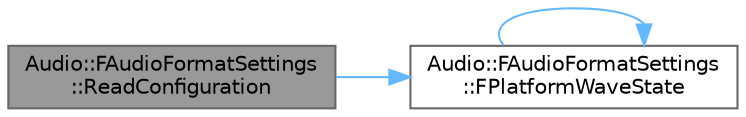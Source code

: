 digraph "Audio::FAudioFormatSettings::ReadConfiguration"
{
 // INTERACTIVE_SVG=YES
 // LATEX_PDF_SIZE
  bgcolor="transparent";
  edge [fontname=Helvetica,fontsize=10,labelfontname=Helvetica,labelfontsize=10];
  node [fontname=Helvetica,fontsize=10,shape=box,height=0.2,width=0.4];
  rankdir="LR";
  Node1 [id="Node000001",label="Audio::FAudioFormatSettings\l::ReadConfiguration",height=0.2,width=0.4,color="gray40", fillcolor="grey60", style="filled", fontcolor="black",tooltip=" "];
  Node1 -> Node2 [id="edge1_Node000001_Node000002",color="steelblue1",style="solid",tooltip=" "];
  Node2 [id="Node000002",label="Audio::FAudioFormatSettings\l::FPlatformWaveState",height=0.2,width=0.4,color="grey40", fillcolor="white", style="filled",URL="$d5/d34/classAudio_1_1FAudioFormatSettings.html#afeef9a20fd039cb8aa38a292fd7647a3",tooltip=" "];
  Node2 -> Node2 [id="edge2_Node000002_Node000002",color="steelblue1",style="solid",tooltip=" "];
}
